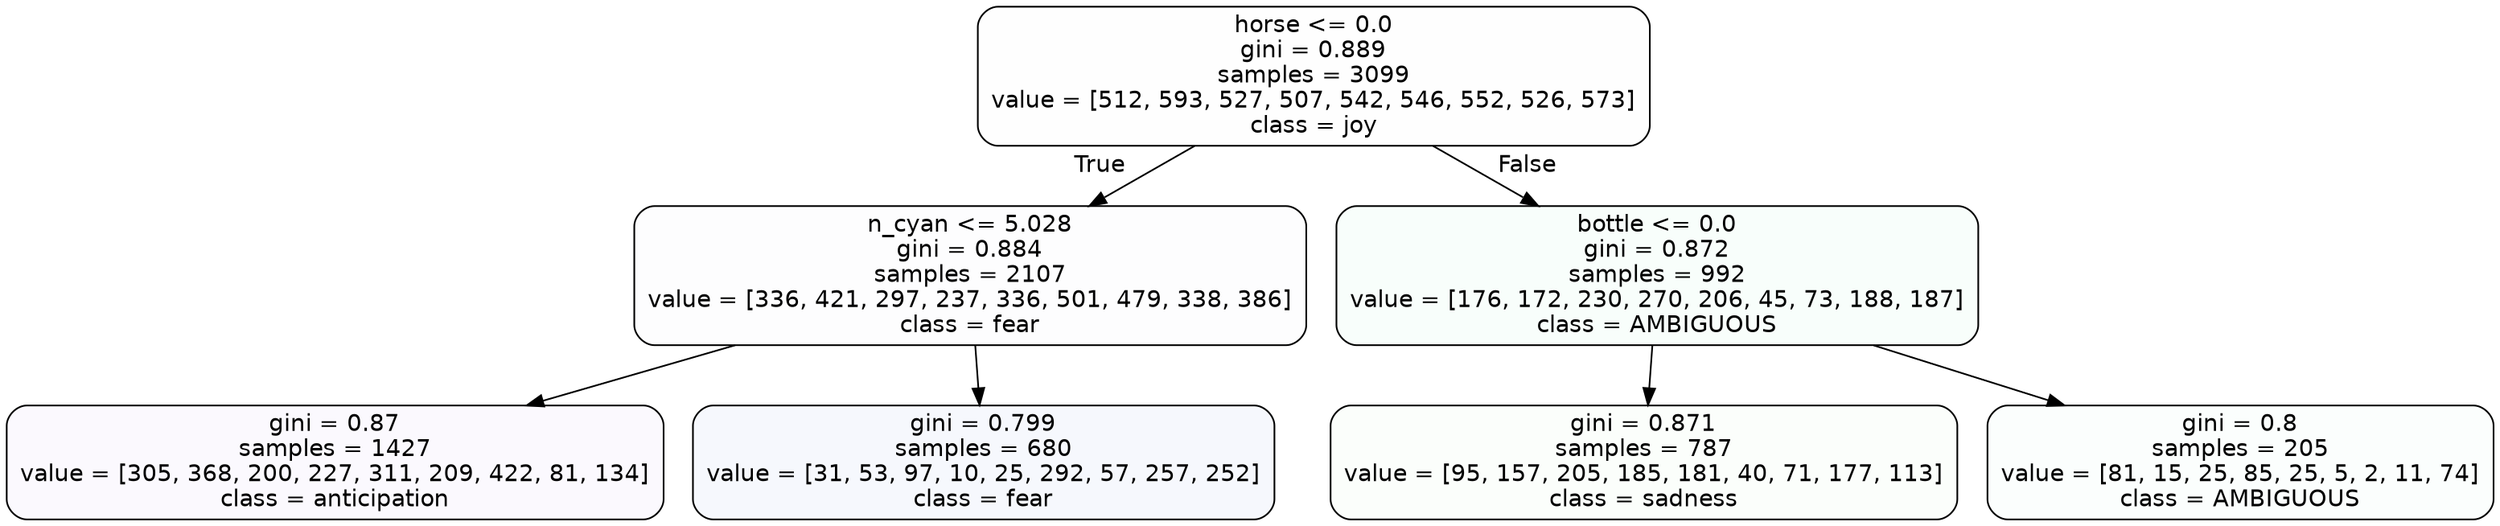 digraph Tree {
node [shape=box, style="filled, rounded", color="black", fontname=helvetica] ;
edge [fontname=helvetica] ;
0 [label="horse <= 0.0\ngini = 0.889\nsamples = 3099\nvalue = [512, 593, 527, 507, 542, 546, 552, 526, 573]\nclass = joy", fillcolor="#d7e53901"] ;
1 [label="n_cyan <= 5.028\ngini = 0.884\nsamples = 2107\nvalue = [336, 421, 297, 237, 336, 501, 479, 338, 386]\nclass = fear", fillcolor="#3964e502"] ;
0 -> 1 [labeldistance=2.5, labelangle=45, headlabel="True"] ;
2 [label="gini = 0.87\nsamples = 1427\nvalue = [305, 368, 200, 227, 311, 209, 422, 81, 134]\nclass = anticipation", fillcolor="#8139e507"] ;
1 -> 2 ;
3 [label="gini = 0.799\nsamples = 680\nvalue = [31, 53, 97, 10, 25, 292, 57, 257, 252]\nclass = fear", fillcolor="#3964e50b"] ;
1 -> 3 ;
4 [label="bottle <= 0.0\ngini = 0.872\nsamples = 992\nvalue = [176, 172, 230, 270, 206, 45, 73, 188, 187]\nclass = AMBIGUOUS", fillcolor="#39e58108"] ;
0 -> 4 [labeldistance=2.5, labelangle=-45, headlabel="False"] ;
5 [label="gini = 0.871\nsamples = 787\nvalue = [95, 157, 205, 185, 181, 40, 71, 177, 113]\nclass = sadness", fillcolor="#64e53905"] ;
4 -> 5 ;
6 [label="gini = 0.8\nsamples = 205\nvalue = [81, 15, 25, 85, 25, 5, 2, 11, 74]\nclass = AMBIGUOUS", fillcolor="#39e58104"] ;
4 -> 6 ;
}